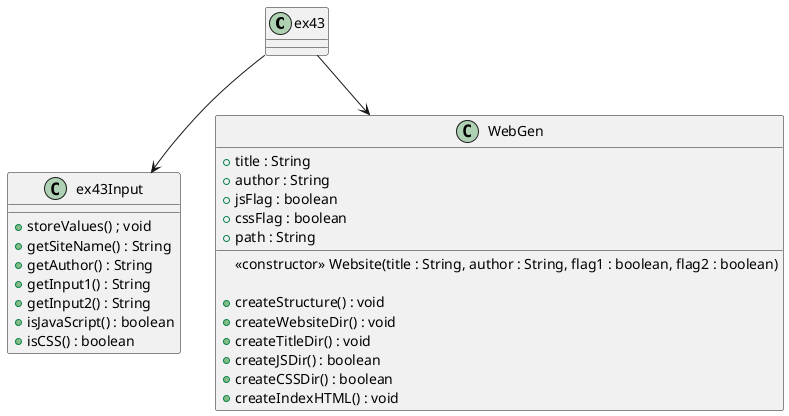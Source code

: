 @startuml
'https://plantuml.com/class-diagram
class ex43 
{
}
class ex43Input 
{
    + storeValues() ; void
    + getSiteName() : String
    + getAuthor() : String
    + getInput1() : String
    + getInput2() : String
    + isJavaScript() : boolean
    + isCSS() : boolean
}
class WebGen 
{
    + title : String
    + author : String
    + jsFlag : boolean
    + cssFlag : boolean
    + path : String

    <<constructor>> Website(title : String, author : String, flag1 : boolean, flag2 : boolean)

    + createStructure() : void
    + createWebsiteDir() : void
    + createTitleDir() : void
    + createJSDir() : boolean
    + createCSSDir() : boolean
    + createIndexHTML() : void
}
ex43 --> WebGen
ex43 --> ex43Input
@enduml

